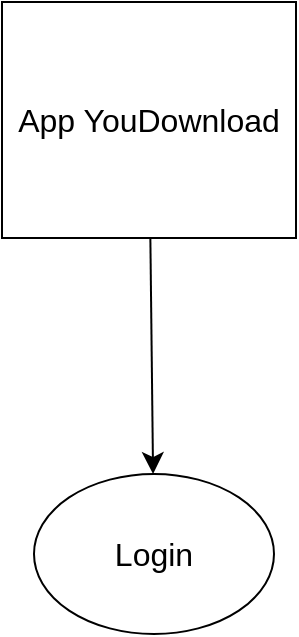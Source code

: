 <mxfile version="23.1.2" type="github">
  <diagram name="Página-1" id="960etYWL-9kqXNCr96o-">
    <mxGraphModel dx="248" dy="1033" grid="0" gridSize="10" guides="1" tooltips="1" connect="1" arrows="1" fold="1" page="0" pageScale="1" pageWidth="827" pageHeight="1169" math="0" shadow="0">
      <root>
        <mxCell id="0" />
        <mxCell id="1" parent="0" />
        <mxCell id="oRH57vNKz7XiLUDskd3l-4" style="edgeStyle=none;curved=1;rounded=0;orthogonalLoop=1;jettySize=auto;html=1;fontSize=12;startSize=8;endSize=8;" edge="1" parent="1" source="oRH57vNKz7XiLUDskd3l-1" target="oRH57vNKz7XiLUDskd3l-3">
          <mxGeometry relative="1" as="geometry" />
        </mxCell>
        <mxCell id="oRH57vNKz7XiLUDskd3l-1" value="App YouDownload" style="rounded=0;whiteSpace=wrap;html=1;fontSize=16;" vertex="1" parent="1">
          <mxGeometry x="113" y="-213" width="147" height="118" as="geometry" />
        </mxCell>
        <mxCell id="oRH57vNKz7XiLUDskd3l-3" value="Login" style="ellipse;whiteSpace=wrap;html=1;fontSize=16;" vertex="1" parent="1">
          <mxGeometry x="129" y="23" width="120" height="80" as="geometry" />
        </mxCell>
      </root>
    </mxGraphModel>
  </diagram>
</mxfile>
